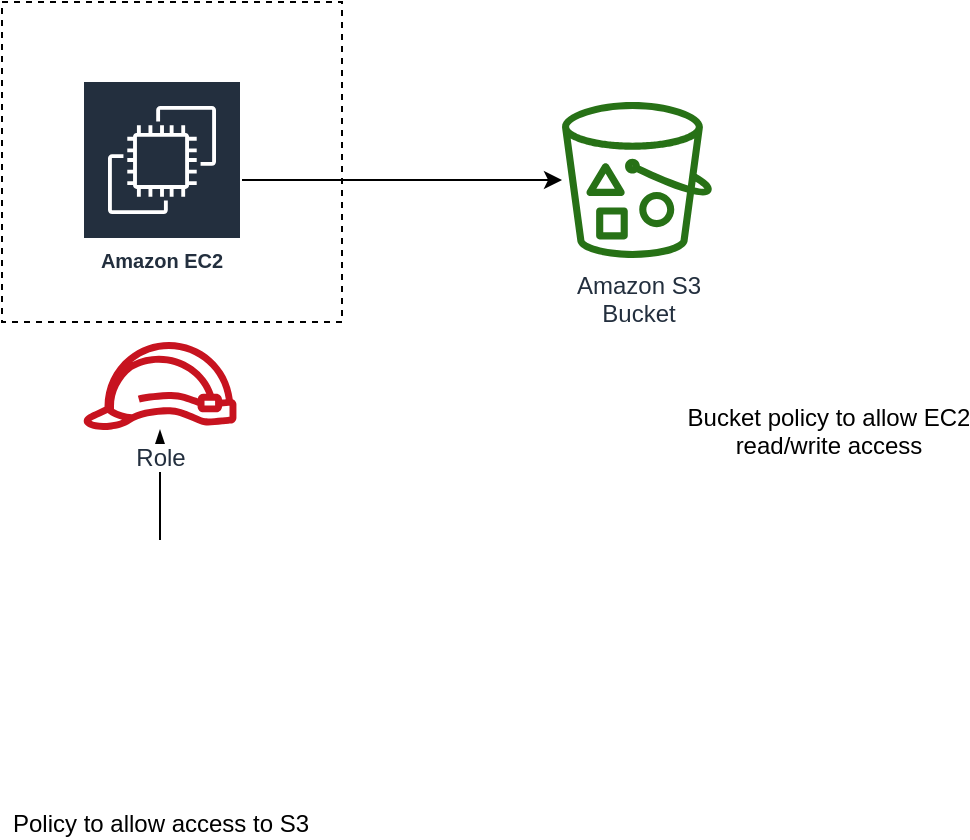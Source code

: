 <mxfile version="12.1.3" type="github" pages="1">
  <diagram id="Ht1M8jgEwFfnCIfOTk4-" name="Page-1">
    <mxGraphModel dx="1656" dy="1732" grid="1" gridSize="10" guides="1" tooltips="1" connect="1" arrows="1" fold="1" page="1" pageScale="1" pageWidth="1169" pageHeight="827" math="0" shadow="0">
      <root>
        <mxCell id="0"/>
        <mxCell id="1" parent="0"/>
        <mxCell id="UEzPUAAOIrF-is8g5C7q-155" value="" style="rounded=0;whiteSpace=wrap;html=1;dashed=1;labelBackgroundColor=#ffffff;fillColor=none;gradientColor=none;align=left;" parent="1" vertex="1">
          <mxGeometry x="590" y="-510" width="170" height="160" as="geometry"/>
        </mxCell>
        <mxCell id="UEzPUAAOIrF-is8g5C7q-158" value="Amazon S3&lt;br&gt;Bucket&lt;br&gt;" style="outlineConnect=0;fontColor=#232F3E;gradientColor=none;fillColor=#277116;strokeColor=none;dashed=0;verticalLabelPosition=bottom;verticalAlign=top;align=center;html=1;fontSize=12;fontStyle=0;aspect=fixed;pointerEvents=1;shape=mxgraph.aws4.bucket_with_objects;labelBackgroundColor=#ffffff;" parent="1" vertex="1">
          <mxGeometry x="870" y="-460" width="75" height="78" as="geometry"/>
        </mxCell>
        <mxCell id="iOhvE3Qq9spuYCGrNjIp-3" value="" style="edgeStyle=orthogonalEdgeStyle;rounded=0;orthogonalLoop=1;jettySize=auto;html=1;startArrow=blockThin;startFill=1;endArrow=none;endFill=0;" edge="1" parent="1" source="UEzPUAAOIrF-is8g5C7q-159" target="iOhvE3Qq9spuYCGrNjIp-2">
          <mxGeometry relative="1" as="geometry"/>
        </mxCell>
        <mxCell id="UEzPUAAOIrF-is8g5C7q-159" value="Role" style="outlineConnect=0;fontColor=#232F3E;gradientColor=none;fillColor=#C7131F;strokeColor=none;dashed=0;verticalLabelPosition=bottom;verticalAlign=top;align=center;html=1;fontSize=12;fontStyle=0;aspect=fixed;pointerEvents=1;shape=mxgraph.aws4.role;labelBackgroundColor=#ffffff;" parent="1" vertex="1">
          <mxGeometry x="630" y="-340" width="78" height="44" as="geometry"/>
        </mxCell>
        <mxCell id="iOhvE3Qq9spuYCGrNjIp-5" value="" style="edgeStyle=orthogonalEdgeStyle;rounded=0;orthogonalLoop=1;jettySize=auto;html=1;" edge="1" parent="1" source="iOhvE3Qq9spuYCGrNjIp-1" target="UEzPUAAOIrF-is8g5C7q-158">
          <mxGeometry relative="1" as="geometry">
            <mxPoint x="820" y="-421" as="targetPoint"/>
          </mxGeometry>
        </mxCell>
        <mxCell id="iOhvE3Qq9spuYCGrNjIp-1" value="Amazon EC2" style="outlineConnect=0;fontColor=#232F3E;gradientColor=none;strokeColor=#ffffff;fillColor=#232F3E;dashed=0;verticalLabelPosition=middle;verticalAlign=bottom;align=center;html=1;whiteSpace=wrap;fontSize=10;fontStyle=1;spacing=3;shape=mxgraph.aws4.productIcon;prIcon=mxgraph.aws4.ec2;" vertex="1" parent="1">
          <mxGeometry x="630" y="-471" width="80" height="100" as="geometry"/>
        </mxCell>
        <mxCell id="iOhvE3Qq9spuYCGrNjIp-2" value="Policy to allow access to S3" style="shape=image;html=1;verticalAlign=top;verticalLabelPosition=bottom;labelBackgroundColor=#ffffff;imageAspect=0;aspect=fixed;image=https://cdn2.iconfinder.com/data/icons/amazon-aws-stencils/100/Deployment__Management_copy_AWS_CloudFormation_Template-128.png" vertex="1" parent="1">
          <mxGeometry x="605" y="-241" width="128" height="128" as="geometry"/>
        </mxCell>
        <mxCell id="iOhvE3Qq9spuYCGrNjIp-8" value="&lt;div&gt;Bucket policy to allow EC2 &lt;br&gt;&lt;/div&gt;&lt;div&gt;read/write access&lt;/div&gt;" style="shape=image;html=1;verticalAlign=top;verticalLabelPosition=bottom;labelBackgroundColor=#ffffff;imageAspect=0;aspect=fixed;image=https://cdn2.iconfinder.com/data/icons/amazon-aws-stencils/100/Deployment__Management_copy_AWS_CloudFormation_Template-128.png" vertex="1" parent="1">
          <mxGeometry x="938.5" y="-444" width="128" height="128" as="geometry"/>
        </mxCell>
      </root>
    </mxGraphModel>
  </diagram>
</mxfile>
